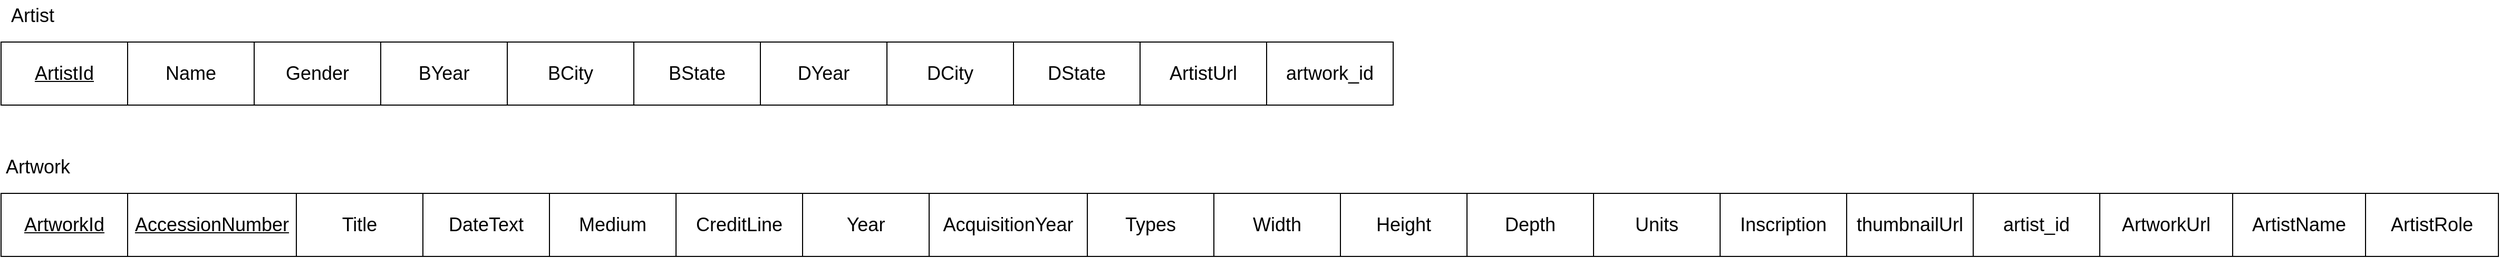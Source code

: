 <mxfile>
    <diagram id="MZElszoHY281yUTSnwkk" name="Pagina-1">
        <mxGraphModel dx="2133" dy="1538" grid="0" gridSize="10" guides="1" tooltips="1" connect="1" arrows="1" fold="1" page="0" pageScale="1" pageWidth="827" pageHeight="1169" math="0" shadow="0">
            <root>
                <mxCell id="0"/>
                <mxCell id="1" parent="0"/>
                <mxCell id="2" value="&lt;font style=&quot;font-size: 18px;&quot;&gt;&lt;u&gt;ArtistId&lt;/u&gt;&lt;/font&gt;" style="rounded=0;whiteSpace=wrap;html=1;" parent="1" vertex="1">
                    <mxGeometry x="30" y="90" width="120" height="60" as="geometry"/>
                </mxCell>
                <mxCell id="3" value="&lt;font style=&quot;font-size: 18px;&quot;&gt;Name&lt;/font&gt;" style="rounded=0;whiteSpace=wrap;html=1;" parent="1" vertex="1">
                    <mxGeometry x="150" y="90" width="120" height="60" as="geometry"/>
                </mxCell>
                <mxCell id="4" value="Artist" style="text;html=1;strokeColor=none;fillColor=none;align=center;verticalAlign=middle;whiteSpace=wrap;rounded=0;fontSize=18;" parent="1" vertex="1">
                    <mxGeometry x="30" y="50" width="60" height="30" as="geometry"/>
                </mxCell>
                <mxCell id="6" value="&lt;font style=&quot;font-size: 18px;&quot;&gt;Gender&lt;/font&gt;" style="rounded=0;whiteSpace=wrap;html=1;" parent="1" vertex="1">
                    <mxGeometry x="270" y="90" width="120" height="60" as="geometry"/>
                </mxCell>
                <mxCell id="9" value="&lt;font style=&quot;font-size: 18px;&quot;&gt;ArtistUrl&lt;/font&gt;" style="rounded=0;whiteSpace=wrap;html=1;" parent="1" vertex="1">
                    <mxGeometry x="1110" y="90" width="120" height="60" as="geometry"/>
                </mxCell>
                <mxCell id="12" value="&lt;font style=&quot;font-size: 18px;&quot;&gt;BYear&lt;/font&gt;" style="rounded=0;whiteSpace=wrap;html=1;" parent="1" vertex="1">
                    <mxGeometry x="390" y="90" width="120" height="60" as="geometry"/>
                </mxCell>
                <mxCell id="14" value="&lt;font style=&quot;font-size: 18px;&quot;&gt;BCity&lt;/font&gt;" style="rounded=0;whiteSpace=wrap;html=1;" parent="1" vertex="1">
                    <mxGeometry x="510" y="90" width="120" height="60" as="geometry"/>
                </mxCell>
                <mxCell id="15" value="&lt;font style=&quot;font-size: 18px;&quot;&gt;BState&lt;/font&gt;" style="rounded=0;whiteSpace=wrap;html=1;" parent="1" vertex="1">
                    <mxGeometry x="630" y="90" width="120" height="60" as="geometry"/>
                </mxCell>
                <mxCell id="28" value="&lt;font style=&quot;font-size: 18px;&quot;&gt;DYear&lt;/font&gt;" style="rounded=0;whiteSpace=wrap;html=1;" parent="1" vertex="1">
                    <mxGeometry x="750" y="90" width="120" height="60" as="geometry"/>
                </mxCell>
                <mxCell id="30" value="&lt;font style=&quot;font-size: 18px;&quot;&gt;DCity&lt;/font&gt;" style="rounded=0;whiteSpace=wrap;html=1;" parent="1" vertex="1">
                    <mxGeometry x="870" y="90" width="120" height="60" as="geometry"/>
                </mxCell>
                <mxCell id="31" value="&lt;font style=&quot;font-size: 18px;&quot;&gt;DState&lt;/font&gt;" style="rounded=0;whiteSpace=wrap;html=1;" parent="1" vertex="1">
                    <mxGeometry x="990" y="90" width="120" height="60" as="geometry"/>
                </mxCell>
                <mxCell id="33" value="&lt;font style=&quot;font-size: 18px;&quot;&gt;&lt;u&gt;ArtworkId&lt;/u&gt;&lt;/font&gt;" style="rounded=0;whiteSpace=wrap;html=1;" parent="1" vertex="1">
                    <mxGeometry x="30" y="234" width="120" height="60" as="geometry"/>
                </mxCell>
                <mxCell id="34" value="&lt;font style=&quot;font-size: 18px;&quot;&gt;Title&lt;/font&gt;" style="rounded=0;whiteSpace=wrap;html=1;" parent="1" vertex="1">
                    <mxGeometry x="310" y="234" width="120" height="60" as="geometry"/>
                </mxCell>
                <mxCell id="35" value="Artwork" style="text;html=1;strokeColor=none;fillColor=none;align=center;verticalAlign=middle;whiteSpace=wrap;rounded=0;fontSize=18;" parent="1" vertex="1">
                    <mxGeometry x="30" y="194" width="70" height="30" as="geometry"/>
                </mxCell>
                <mxCell id="36" value="&lt;font style=&quot;font-size: 18px;&quot;&gt;DateText&lt;/font&gt;" style="rounded=0;whiteSpace=wrap;html=1;" parent="1" vertex="1">
                    <mxGeometry x="430" y="234" width="120" height="60" as="geometry"/>
                </mxCell>
                <mxCell id="37" value="&lt;font style=&quot;font-size: 18px;&quot;&gt;Medium&lt;/font&gt;" style="rounded=0;whiteSpace=wrap;html=1;" parent="1" vertex="1">
                    <mxGeometry x="550" y="234" width="120" height="60" as="geometry"/>
                </mxCell>
                <mxCell id="38" value="&lt;font style=&quot;font-size: 18px;&quot;&gt;&lt;u style=&quot;&quot;&gt;AccessionNumber&lt;/u&gt;&lt;/font&gt;" style="rounded=0;whiteSpace=wrap;html=1;" parent="1" vertex="1">
                    <mxGeometry x="150" y="234" width="160" height="60" as="geometry"/>
                </mxCell>
                <mxCell id="39" value="&lt;font style=&quot;font-size: 18px;&quot;&gt;CreditLine&lt;/font&gt;" style="rounded=0;whiteSpace=wrap;html=1;" parent="1" vertex="1">
                    <mxGeometry x="670" y="234" width="120" height="60" as="geometry"/>
                </mxCell>
                <mxCell id="40" value="&lt;span style=&quot;font-size: 18px;&quot;&gt;Year&lt;/span&gt;" style="rounded=0;whiteSpace=wrap;html=1;" parent="1" vertex="1">
                    <mxGeometry x="790" y="234" width="120" height="60" as="geometry"/>
                </mxCell>
                <mxCell id="41" value="&lt;font style=&quot;font-size: 18px;&quot;&gt;AcquisitionYear&lt;/font&gt;" style="rounded=0;whiteSpace=wrap;html=1;" parent="1" vertex="1">
                    <mxGeometry x="910" y="234" width="150" height="60" as="geometry"/>
                </mxCell>
                <mxCell id="42" value="&lt;font style=&quot;font-size: 18px;&quot;&gt;Types&lt;/font&gt;" style="rounded=0;whiteSpace=wrap;html=1;" parent="1" vertex="1">
                    <mxGeometry x="1060" y="234" width="120" height="60" as="geometry"/>
                </mxCell>
                <mxCell id="43" value="&lt;font style=&quot;font-size: 18px;&quot;&gt;Width&lt;/font&gt;" style="rounded=0;whiteSpace=wrap;html=1;" parent="1" vertex="1">
                    <mxGeometry x="1180" y="234" width="120" height="60" as="geometry"/>
                </mxCell>
                <mxCell id="44" value="&lt;font style=&quot;font-size: 18px;&quot;&gt;Height&lt;/font&gt;" style="rounded=0;whiteSpace=wrap;html=1;" parent="1" vertex="1">
                    <mxGeometry x="1300" y="234" width="120" height="60" as="geometry"/>
                </mxCell>
                <mxCell id="45" value="&lt;font style=&quot;font-size: 18px;&quot;&gt;Depth&lt;/font&gt;" style="rounded=0;whiteSpace=wrap;html=1;" parent="1" vertex="1">
                    <mxGeometry x="1420" y="234" width="120" height="60" as="geometry"/>
                </mxCell>
                <mxCell id="46" value="&lt;font style=&quot;font-size: 18px;&quot;&gt;Units&lt;/font&gt;" style="rounded=0;whiteSpace=wrap;html=1;" parent="1" vertex="1">
                    <mxGeometry x="1540" y="234" width="120" height="60" as="geometry"/>
                </mxCell>
                <mxCell id="47" value="&lt;font style=&quot;font-size: 18px;&quot;&gt;Inscription&lt;/font&gt;" style="rounded=0;whiteSpace=wrap;html=1;" parent="1" vertex="1">
                    <mxGeometry x="1660" y="234" width="120" height="60" as="geometry"/>
                </mxCell>
                <mxCell id="48" value="&lt;font style=&quot;font-size: 18px;&quot;&gt;ArtworkUrl&lt;/font&gt;" style="rounded=0;whiteSpace=wrap;html=1;" parent="1" vertex="1">
                    <mxGeometry x="2020" y="234" width="126" height="60" as="geometry"/>
                </mxCell>
                <mxCell id="49" value="&lt;font style=&quot;font-size: 18px;&quot;&gt;ArtistName&lt;/font&gt;" style="rounded=0;whiteSpace=wrap;html=1;" parent="1" vertex="1">
                    <mxGeometry x="2146" y="234" width="126" height="60" as="geometry"/>
                </mxCell>
                <mxCell id="50" value="&lt;font style=&quot;font-size: 18px;&quot;&gt;ArtistRole&lt;/font&gt;" style="rounded=0;whiteSpace=wrap;html=1;" parent="1" vertex="1">
                    <mxGeometry x="2272" y="234" width="126" height="60" as="geometry"/>
                </mxCell>
                <mxCell id="55" value="&lt;font style=&quot;font-size: 18px;&quot;&gt;thumbnailUrl&lt;/font&gt;" style="rounded=0;whiteSpace=wrap;html=1;" parent="1" vertex="1">
                    <mxGeometry x="1780" y="234" width="120" height="60" as="geometry"/>
                </mxCell>
                <mxCell id="56" value="&lt;font style=&quot;font-size: 18px;&quot;&gt;artist_id&lt;/font&gt;" style="rounded=0;whiteSpace=wrap;html=1;" parent="1" vertex="1">
                    <mxGeometry x="1900" y="234" width="120" height="60" as="geometry"/>
                </mxCell>
                <mxCell id="57" value="&lt;font style=&quot;font-size: 18px;&quot;&gt;artwork_id&lt;/font&gt;" style="rounded=0;whiteSpace=wrap;html=1;" vertex="1" parent="1">
                    <mxGeometry x="1230" y="90" width="120" height="60" as="geometry"/>
                </mxCell>
            </root>
        </mxGraphModel>
    </diagram>
</mxfile>